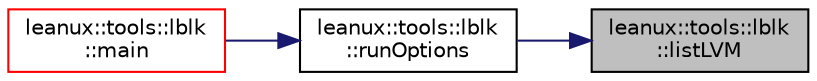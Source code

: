 digraph "leanux::tools::lblk::listLVM"
{
 // LATEX_PDF_SIZE
  bgcolor="transparent";
  edge [fontname="Helvetica",fontsize="10",labelfontname="Helvetica",labelfontsize="10"];
  node [fontname="Helvetica",fontsize="10",shape=record];
  rankdir="RL";
  Node1 [label="leanux::tools::lblk\l::listLVM",height=0.2,width=0.4,color="black", fillcolor="grey75", style="filled", fontcolor="black",tooltip="Table listing LVM devices."];
  Node1 -> Node2 [dir="back",color="midnightblue",fontsize="10",style="solid",fontname="Helvetica"];
  Node2 [label="leanux::tools::lblk\l::runOptions",height=0.2,width=0.4,color="black",URL="$namespaceleanux_1_1tools_1_1lblk.html#aafee1346a1081bfa4f7470f921cd66b8",tooltip="Direct output run from options."];
  Node2 -> Node3 [dir="back",color="midnightblue",fontsize="10",style="solid",fontname="Helvetica"];
  Node3 [label="leanux::tools::lblk\l::main",height=0.2,width=0.4,color="red",URL="$namespaceleanux_1_1tools_1_1lblk.html#a7e4a52393fd43c98af0e5e16603b54df",tooltip="Entry point."];
}
